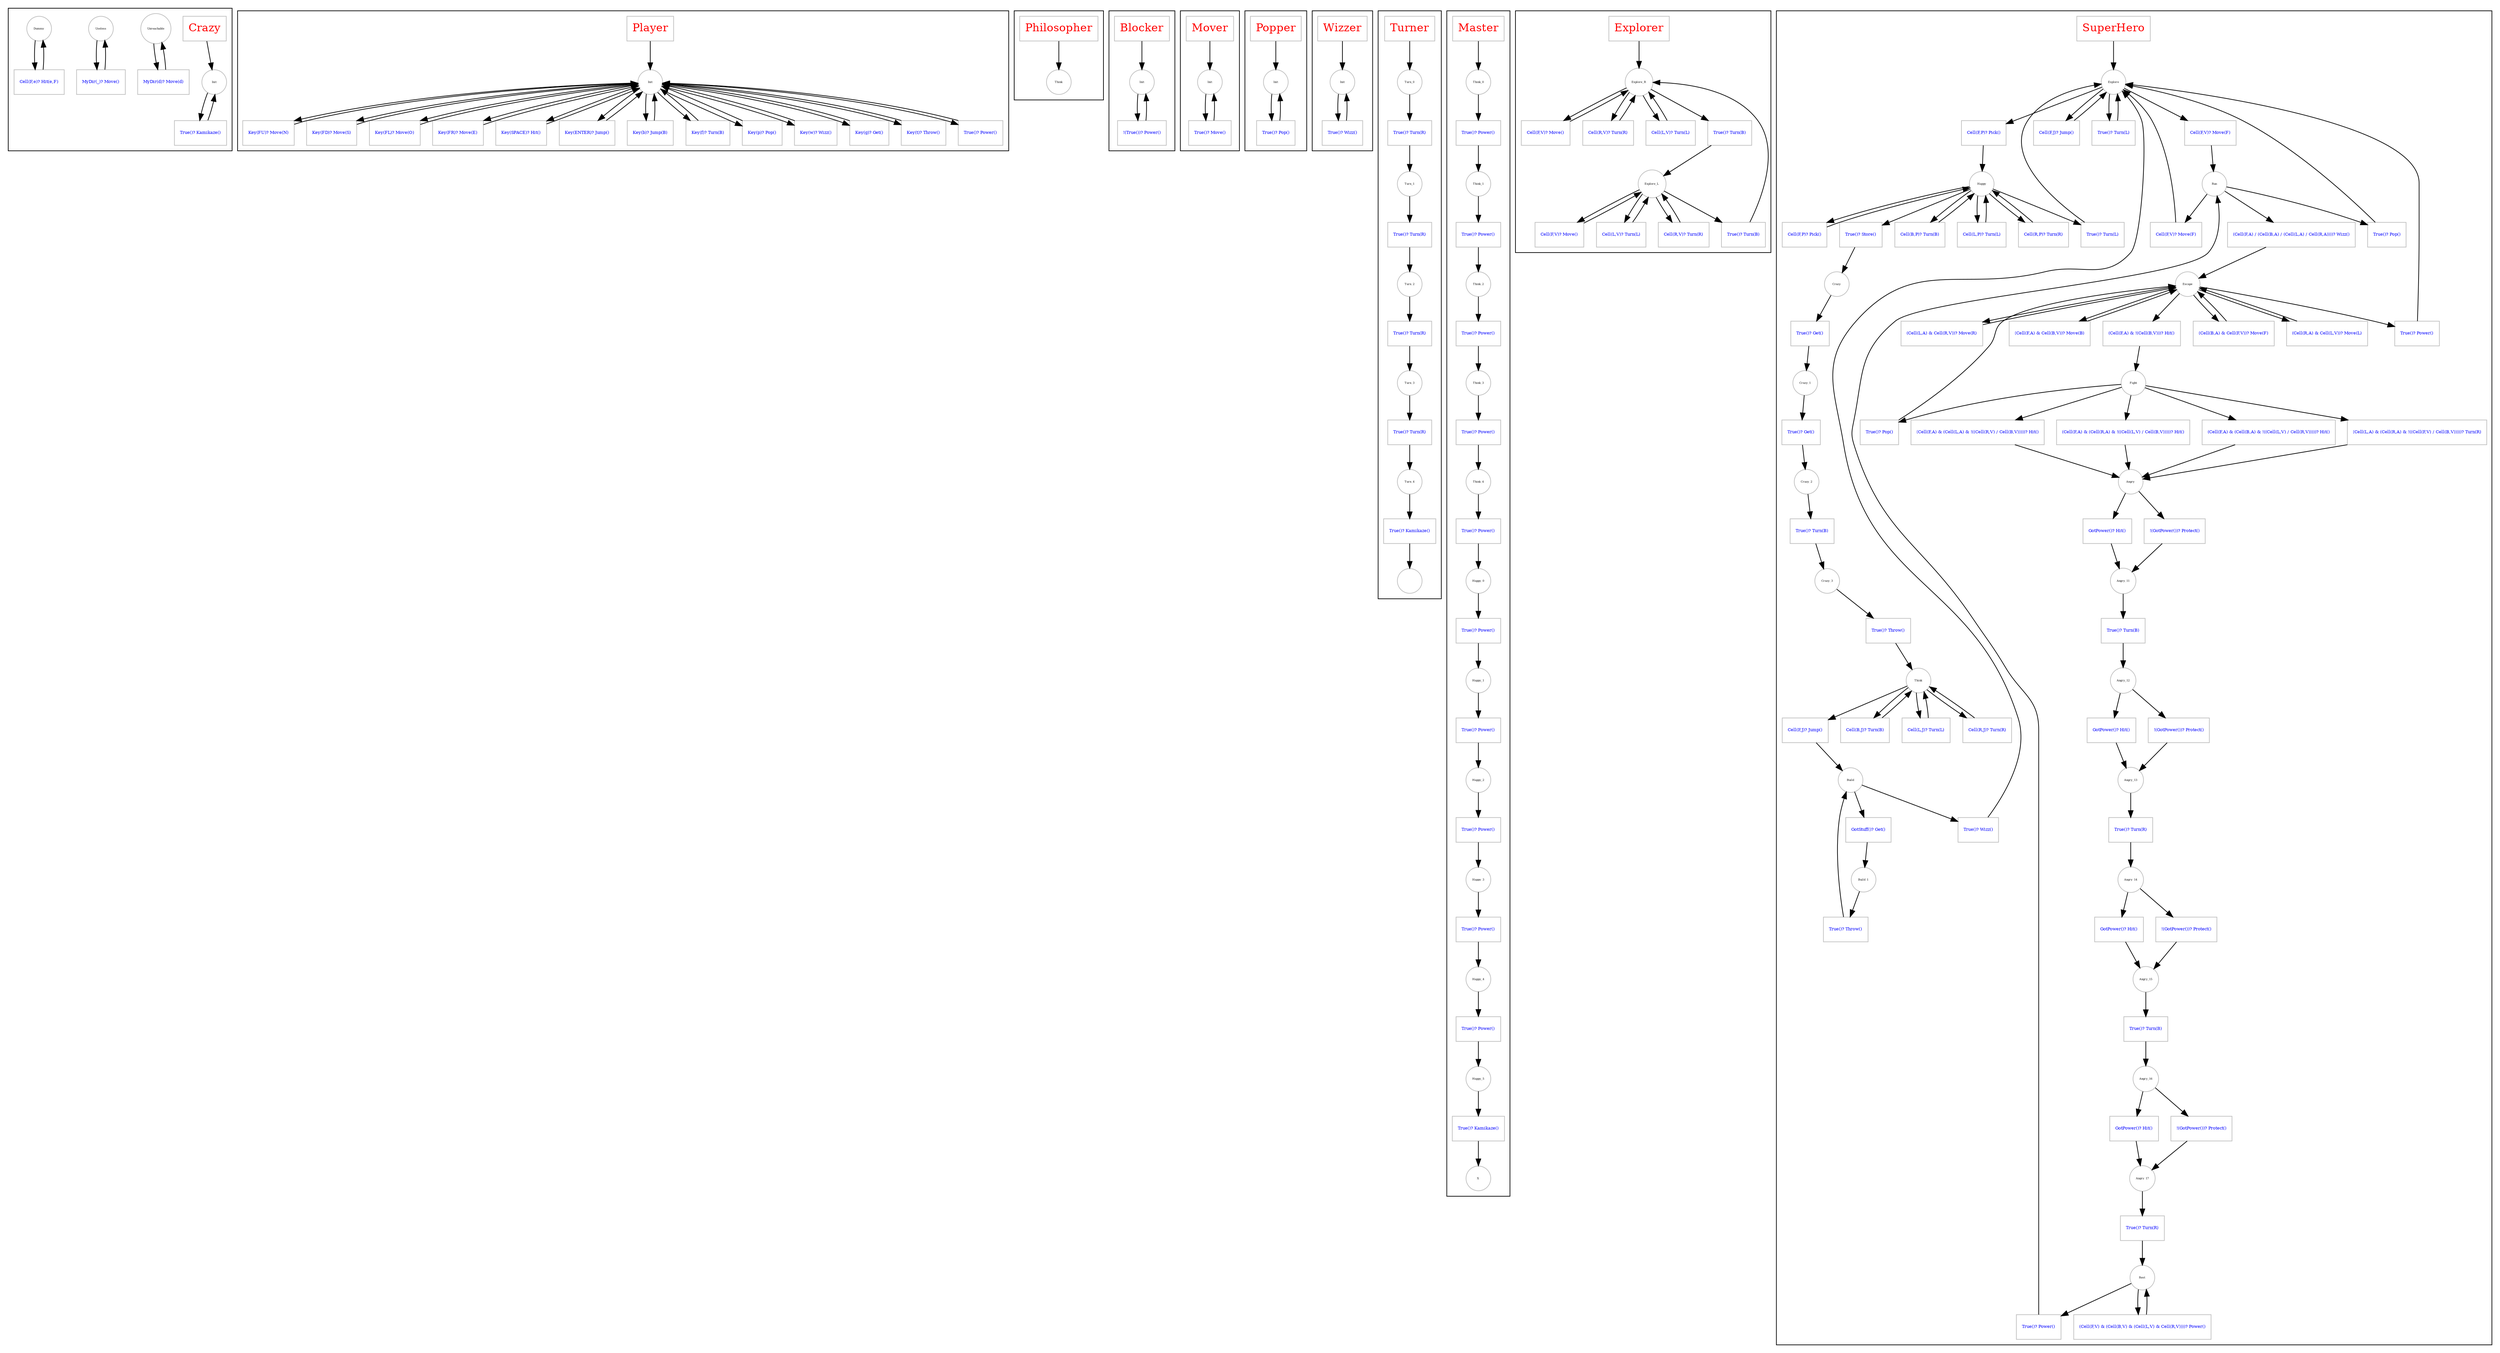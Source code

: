 // THE PARSED AUTOMATA in DOT FORMAT 
digraph Automata{
node[shape=box, fontsize=16, color=gray];


subgraph cluster79{

"79" [label="Crazy", shape=box, fontcolor=red];
"79" -> "79.Init";
"79.Init" [label="Init", shape=circle, fontsize=4];
"20" [label="True()? Kamikaze()", shape=box, fontcolor=blue, fontsize=6];
"79.Init" -> "20";
"20" -> "79.Init";
"79.Unreachable" [label="Unreachable", shape=circle, fontsize=4];
"38" [label="MyDir(d)? Move(d)", shape=box, fontcolor=blue, fontsize=6];
"79.Unreachable" -> "38";
"38" -> "79.Unreachable";
"79.Useless" [label="Useless", shape=circle, fontsize=4];
"51" [label="MyDir(_)? Move()", shape=box, fontcolor=blue, fontsize=6];
"79.Useless" -> "51";
"51" -> "79.Useless";
"79.Dummy" [label="Dummy", shape=circle, fontsize=4];
"75" [label="Cell(F,e)? Hit(e,F)", shape=box, fontcolor=blue, fontsize=6];
"79.Dummy" -> "75";
"75" -> "79.Dummy";
}


subgraph cluster257{

"257" [label="Player", shape=box, fontcolor=red];
"257" -> "257.Init";
"257.Init" [label="Init", shape=circle, fontsize=4];
"97" [label="Key(FU)? Move(N)", shape=box, fontcolor=blue, fontsize=6];
"257.Init" -> "97";
"97" -> "257.Init";
"112" [label="Key(FD)? Move(S)", shape=box, fontcolor=blue, fontsize=6];
"257.Init" -> "112";
"112" -> "257.Init";
"127" [label="Key(FL)? Move(O)", shape=box, fontcolor=blue, fontsize=6];
"257.Init" -> "127";
"127" -> "257.Init";
"142" [label="Key(FR)? Move(E)", shape=box, fontcolor=blue, fontsize=6];
"257.Init" -> "142";
"142" -> "257.Init";
"154" [label="Key(SPACE)? Hit()", shape=box, fontcolor=blue, fontsize=6];
"257.Init" -> "154";
"154" -> "257.Init";
"166" [label="Key(ENTER)? Jump()", shape=box, fontcolor=blue, fontsize=6];
"257.Init" -> "166";
"166" -> "257.Init";
"181" [label="Key(b)? Jump(B)", shape=box, fontcolor=blue, fontsize=6];
"257.Init" -> "181";
"181" -> "257.Init";
"196" [label="Key(f)? Turn(B)", shape=box, fontcolor=blue, fontsize=6];
"257.Init" -> "196";
"196" -> "257.Init";
"208" [label="Key(p)? Pop()", shape=box, fontcolor=blue, fontsize=6];
"257.Init" -> "208";
"208" -> "257.Init";
"220" [label="Key(w)? Wizz()", shape=box, fontcolor=blue, fontsize=6];
"257.Init" -> "220";
"220" -> "257.Init";
"232" [label="Key(g)? Get()", shape=box, fontcolor=blue, fontsize=6];
"257.Init" -> "232";
"232" -> "257.Init";
"244" [label="Key(t)? Throw()", shape=box, fontcolor=blue, fontsize=6];
"257.Init" -> "244";
"244" -> "257.Init";
"253" [label="True()? Power()", shape=box, fontcolor=blue, fontsize=6];
"257.Init" -> "253";
"253" -> "257.Init";
}


subgraph cluster264{

"264" [label="Philosopher", shape=box, fontcolor=red];
"264" -> "264.Think";
"264.Think" [label="Think", shape=circle, fontsize=4];
}


subgraph cluster282{

"282" [label="Blocker", shape=box, fontcolor=red];
"282" -> "282.Init";
"282.Init" [label="Init", shape=circle, fontsize=4];
"278" [label="!(True())? Power()", shape=box, fontcolor=blue, fontsize=6];
"282.Init" -> "278";
"278" -> "282.Init";
}


subgraph cluster298{

"298" [label="Mover", shape=box, fontcolor=red];
"298" -> "298.Init";
"298.Init" [label="Init", shape=circle, fontsize=4];
"294" [label="True()? Move()", shape=box, fontcolor=blue, fontsize=6];
"298.Init" -> "294";
"294" -> "298.Init";
}


subgraph cluster314{

"314" [label="Popper", shape=box, fontcolor=red];
"314" -> "314.Init";
"314.Init" [label="Init", shape=circle, fontsize=4];
"310" [label="True()? Pop()", shape=box, fontcolor=blue, fontsize=6];
"314.Init" -> "310";
"310" -> "314.Init";
}


subgraph cluster330{

"330" [label="Wizzer", shape=box, fontcolor=red];
"330" -> "330.Init";
"330.Init" [label="Init", shape=circle, fontsize=4];
"326" [label="True()? Wizz()", shape=box, fontcolor=blue, fontsize=6];
"330.Init" -> "326";
"326" -> "330.Init";
}


subgraph cluster409{

"409" [label="Turner", shape=box, fontcolor=red];
"409" -> "409.Turn_0";
"409.Turn_0" [label="Turn_0", shape=circle, fontsize=4];
"345" [label="True()? Turn(R)", shape=box, fontcolor=blue, fontsize=6];
"409.Turn_0" -> "345";
"345" -> "409.Turn_1";
"409.Turn_1" [label="Turn_1", shape=circle, fontsize=4];
"360" [label="True()? Turn(R)", shape=box, fontcolor=blue, fontsize=6];
"409.Turn_1" -> "360";
"360" -> "409.Turn_2";
"409.Turn_2" [label="Turn_2", shape=circle, fontsize=4];
"375" [label="True()? Turn(R)", shape=box, fontcolor=blue, fontsize=6];
"409.Turn_2" -> "375";
"375" -> "409.Turn_3";
"409.Turn_3" [label="Turn_3", shape=circle, fontsize=4];
"390" [label="True()? Turn(R)", shape=box, fontcolor=blue, fontsize=6];
"409.Turn_3" -> "390";
"390" -> "409.Turn_4";
"409.Turn_4" [label="Turn_4", shape=circle, fontsize=4];
"402" [label="True()? Kamikaze()", shape=box, fontcolor=blue, fontsize=6];
"409.Turn_4" -> "402";
"402" -> "409.";
"409." [label="", shape=circle, fontsize=4];
}


subgraph cluster548{

"548" [label="Master", shape=box, fontcolor=red];
"548" -> "548.Think_0";
"548.Think_0" [label="Think_0", shape=circle, fontsize=4];
"421" [label="True()? Power()", shape=box, fontcolor=blue, fontsize=6];
"548.Think_0" -> "421";
"421" -> "548.Think_1";
"548.Think_1" [label="Think_1", shape=circle, fontsize=4];
"433" [label="True()? Power()", shape=box, fontcolor=blue, fontsize=6];
"548.Think_1" -> "433";
"433" -> "548.Think_2";
"548.Think_2" [label="Think_2", shape=circle, fontsize=4];
"445" [label="True()? Power()", shape=box, fontcolor=blue, fontsize=6];
"548.Think_2" -> "445";
"445" -> "548.Think_3";
"548.Think_3" [label="Think_3", shape=circle, fontsize=4];
"457" [label="True()? Power()", shape=box, fontcolor=blue, fontsize=6];
"548.Think_3" -> "457";
"457" -> "548.Think_4";
"548.Think_4" [label="Think_4", shape=circle, fontsize=4];
"469" [label="True()? Power()", shape=box, fontcolor=blue, fontsize=6];
"548.Think_4" -> "469";
"469" -> "548.Happy_0";
"548.Happy_0" [label="Happy_0", shape=circle, fontsize=4];
"481" [label="True()? Power()", shape=box, fontcolor=blue, fontsize=6];
"548.Happy_0" -> "481";
"481" -> "548.Happy_1";
"548.Happy_1" [label="Happy_1", shape=circle, fontsize=4];
"493" [label="True()? Power()", shape=box, fontcolor=blue, fontsize=6];
"548.Happy_1" -> "493";
"493" -> "548.Happy_2";
"548.Happy_2" [label="Happy_2", shape=circle, fontsize=4];
"505" [label="True()? Power()", shape=box, fontcolor=blue, fontsize=6];
"548.Happy_2" -> "505";
"505" -> "548.Happy_3";
"548.Happy_3" [label="Happy_3", shape=circle, fontsize=4];
"517" [label="True()? Power()", shape=box, fontcolor=blue, fontsize=6];
"548.Happy_3" -> "517";
"517" -> "548.Happy_4";
"548.Happy_4" [label="Happy_4", shape=circle, fontsize=4];
"529" [label="True()? Power()", shape=box, fontcolor=blue, fontsize=6];
"548.Happy_4" -> "529";
"529" -> "548.Happy_5";
"548.Happy_5" [label="Happy_5", shape=circle, fontsize=4];
"541" [label="True()? Kamikaze()", shape=box, fontcolor=blue, fontsize=6];
"548.Happy_5" -> "541";
"541" -> "548.X";
"548.X" [label="X", shape=circle, fontsize=4];
}


subgraph cluster684{

"684" [label="Explorer", shape=box, fontcolor=red];
"684" -> "684.Explore_R";
"684.Explore_R" [label="Explore_R", shape=circle, fontsize=4];
"566" [label="Cell(F,V)? Move()", shape=box, fontcolor=blue, fontsize=6];
"684.Explore_R" -> "566";
"566" -> "684.Explore_R";
"584" [label="Cell(R,V)? Turn(R)", shape=box, fontcolor=blue, fontsize=6];
"684.Explore_R" -> "584";
"584" -> "684.Explore_R";
"602" [label="Cell(L,V)? Turn(L)", shape=box, fontcolor=blue, fontsize=6];
"684.Explore_R" -> "602";
"602" -> "684.Explore_R";
"614" [label="True()? Turn(B)", shape=box, fontcolor=blue, fontsize=6];
"684.Explore_R" -> "614";
"614" -> "684.Explore_L";
"684.Explore_L" [label="Explore_L", shape=circle, fontsize=4];
"632" [label="Cell(F,V)? Move()", shape=box, fontcolor=blue, fontsize=6];
"684.Explore_L" -> "632";
"632" -> "684.Explore_L";
"650" [label="Cell(L,V)? Turn(L)", shape=box, fontcolor=blue, fontsize=6];
"684.Explore_L" -> "650";
"650" -> "684.Explore_L";
"668" [label="Cell(R,V)? Turn(R)", shape=box, fontcolor=blue, fontsize=6];
"684.Explore_L" -> "668";
"668" -> "684.Explore_L";
"680" [label="True()? Turn(B)", shape=box, fontcolor=blue, fontsize=6];
"684.Explore_L" -> "680";
"680" -> "684.Explore_R";
}


subgraph cluster1641{

"1641" [label="SuperHero", shape=box, fontcolor=red];
"1641" -> "1641.Explore";
"1641.Explore" [label="Explore", shape=circle, fontsize=4];
"702" [label="Cell(F,P)? Pick()", shape=box, fontcolor=blue, fontsize=6];
"1641.Explore" -> "702";
"702" -> "1641.Happy";
"720" [label="Cell(F,V)? Move(F)", shape=box, fontcolor=blue, fontsize=6];
"1641.Explore" -> "720";
"720" -> "1641.Run";
"735" [label="Cell(F,J)? Jump()", shape=box, fontcolor=blue, fontsize=6];
"1641.Explore" -> "735";
"735" -> "1641.Explore";
"747" [label="True()? Turn(L)", shape=box, fontcolor=blue, fontsize=6];
"1641.Explore" -> "747";
"747" -> "1641.Explore";
"1641.Run" [label="Run", shape=circle, fontsize=4];
"768" [label="Cell(F,V)? Move(F)", shape=box, fontcolor=blue, fontsize=6];
"1641.Run" -> "768";
"768" -> "1641.Explore";
"813" [label="(Cell(F,A) / (Cell(B,A) / (Cell(L,A) / Cell(R,A))))? Wizz()", shape=box, fontcolor=blue, fontsize=6];
"1641.Run" -> "813";
"813" -> "1641.Escape";
"822" [label="True()? Pop()", shape=box, fontcolor=blue, fontsize=6];
"1641.Run" -> "822";
"822" -> "1641.Explore";
"1641.Escape" [label="Escape", shape=circle, fontsize=4];
"853" [label="(Cell(F,A) & Cell(B,V))? Move(B)", shape=box, fontcolor=blue, fontsize=6];
"1641.Escape" -> "853";
"853" -> "1641.Escape";
"881" [label="(Cell(B,A) & Cell(F,V))? Move(F)", shape=box, fontcolor=blue, fontsize=6];
"1641.Escape" -> "881";
"881" -> "1641.Escape";
"909" [label="(Cell(R,A) & Cell(L,V))? Move(L)", shape=box, fontcolor=blue, fontsize=6];
"1641.Escape" -> "909";
"909" -> "1641.Escape";
"937" [label="(Cell(L,A) & Cell(R,V))? Move(R)", shape=box, fontcolor=blue, fontsize=6];
"1641.Escape" -> "937";
"937" -> "1641.Escape";
"964" [label="(Cell(F,A) & !(Cell(B,V)))? Hit()", shape=box, fontcolor=blue, fontsize=6];
"1641.Escape" -> "964";
"964" -> "1641.Fight";
"973" [label="True()? Power()", shape=box, fontcolor=blue, fontsize=6];
"1641.Escape" -> "973";
"973" -> "1641.Explore";
"1641.Fight" [label="Fight", shape=circle, fontsize=4];
"1023" [label="(Cell(F,A) & (Cell(L,A) & !((Cell(R,V) / Cell(B,V)))))? Hit()", shape=box, fontcolor=blue, fontsize=6];
"1641.Fight" -> "1023";
"1023" -> "1641.Angry";
"1070" [label="(Cell(F,A) & (Cell(R,A) & !((Cell(L,V) / Cell(B,V)))))? Hit()", shape=box, fontcolor=blue, fontsize=6];
"1641.Fight" -> "1070";
"1070" -> "1641.Angry";
"1117" [label="(Cell(F,A) & (Cell(B,A) & !((Cell(L,V) / Cell(R,V)))))? Hit()", shape=box, fontcolor=blue, fontsize=6];
"1641.Fight" -> "1117";
"1117" -> "1641.Angry";
"1167" [label="(Cell(L,A) & (Cell(R,A) & !((Cell(F,V) / Cell(B,V)))))? Turn(R)", shape=box, fontcolor=blue, fontsize=6];
"1641.Fight" -> "1167";
"1167" -> "1641.Angry";
"1176" [label="True()? Pop()", shape=box, fontcolor=blue, fontsize=6];
"1641.Fight" -> "1176";
"1176" -> "1641.Escape";
"1641.Angry" [label="Angry", shape=circle, fontsize=4];
"1188" [label="GotPower()? Hit()", shape=box, fontcolor=blue, fontsize=6];
"1641.Angry" -> "1188";
"1188" -> "1641.Angry_11";
"1199" [label="!(GotPower())? Protect()", shape=box, fontcolor=blue, fontsize=6];
"1641.Angry" -> "1199";
"1199" -> "1641.Angry_11";
"1641.Angry_11" [label="Angry_11", shape=circle, fontsize=4];
"1214" [label="True()? Turn(B)", shape=box, fontcolor=blue, fontsize=6];
"1641.Angry_11" -> "1214";
"1214" -> "1641.Angry_12";
"1641.Angry_12" [label="Angry_12", shape=circle, fontsize=4];
"1226" [label="GotPower()? Hit()", shape=box, fontcolor=blue, fontsize=6];
"1641.Angry_12" -> "1226";
"1226" -> "1641.Angry_13";
"1237" [label="!(GotPower())? Protect()", shape=box, fontcolor=blue, fontsize=6];
"1641.Angry_12" -> "1237";
"1237" -> "1641.Angry_13";
"1641.Angry_13" [label="Angry_13", shape=circle, fontsize=4];
"1252" [label="True()? Turn(R)", shape=box, fontcolor=blue, fontsize=6];
"1641.Angry_13" -> "1252";
"1252" -> "1641.Angry_14";
"1641.Angry_14" [label="Angry_14", shape=circle, fontsize=4];
"1264" [label="GotPower()? Hit()", shape=box, fontcolor=blue, fontsize=6];
"1641.Angry_14" -> "1264";
"1264" -> "1641.Angry_15";
"1275" [label="!(GotPower())? Protect()", shape=box, fontcolor=blue, fontsize=6];
"1641.Angry_14" -> "1275";
"1275" -> "1641.Angry_15";
"1641.Angry_15" [label="Angry_15", shape=circle, fontsize=4];
"1290" [label="True()? Turn(B)", shape=box, fontcolor=blue, fontsize=6];
"1641.Angry_15" -> "1290";
"1290" -> "1641.Angry_16";
"1641.Angry_16" [label="Angry_16", shape=circle, fontsize=4];
"1302" [label="GotPower()? Hit()", shape=box, fontcolor=blue, fontsize=6];
"1641.Angry_16" -> "1302";
"1302" -> "1641.Angry_17";
"1313" [label="!(GotPower())? Protect()", shape=box, fontcolor=blue, fontsize=6];
"1641.Angry_16" -> "1313";
"1313" -> "1641.Angry_17";
"1641.Angry_17" [label="Angry_17", shape=circle, fontsize=4];
"1328" [label="True()? Turn(R)", shape=box, fontcolor=blue, fontsize=6];
"1641.Angry_17" -> "1328";
"1328" -> "1641.Rest";
"1641.Rest" [label="Rest", shape=circle, fontsize=4];
"1376" [label="(Cell(F,V) & (Cell(B,V) & (Cell(L,V) & Cell(R,V))))? Power()", shape=box, fontcolor=blue, fontsize=6];
"1641.Rest" -> "1376";
"1376" -> "1641.Rest";
"1385" [label="True()? Power()", shape=box, fontcolor=blue, fontsize=6];
"1641.Rest" -> "1385";
"1385" -> "1641.Run";
"1641.Happy" [label="Happy", shape=circle, fontsize=4];
"1403" [label="Cell(F,P)? Pick()", shape=box, fontcolor=blue, fontsize=6];
"1641.Happy" -> "1403";
"1403" -> "1641.Happy";
"1421" [label="Cell(B,P)? Turn(B)", shape=box, fontcolor=blue, fontsize=6];
"1641.Happy" -> "1421";
"1421" -> "1641.Happy";
"1439" [label="Cell(L,P)? Turn(L)", shape=box, fontcolor=blue, fontsize=6];
"1641.Happy" -> "1439";
"1439" -> "1641.Happy";
"1457" [label="Cell(R,P)? Turn(R)", shape=box, fontcolor=blue, fontsize=6];
"1641.Happy" -> "1457";
"1457" -> "1641.Happy";
"1469" [label="True()? Turn(L)", shape=box, fontcolor=blue, fontsize=6];
"1641.Happy" -> "1469";
"1469" -> "1641.Explore";
"1641.Happy" [label="Happy", shape=circle, fontsize=4];
"1481" [label="True()? Store()", shape=box, fontcolor=blue, fontsize=6];
"1641.Happy" -> "1481";
"1481" -> "1641.Crazy";
"1641.Crazy" [label="Crazy", shape=circle, fontsize=4];
"1493" [label="True()? Get()", shape=box, fontcolor=blue, fontsize=6];
"1641.Crazy" -> "1493";
"1493" -> "1641.Crazy_1";
"1641.Crazy_1" [label="Crazy_1", shape=circle, fontsize=4];
"1505" [label="True()? Get()", shape=box, fontcolor=blue, fontsize=6];
"1641.Crazy_1" -> "1505";
"1505" -> "1641.Crazy_2";
"1641.Crazy_2" [label="Crazy_2", shape=circle, fontsize=4];
"1520" [label="True()? Turn(B)", shape=box, fontcolor=blue, fontsize=6];
"1641.Crazy_2" -> "1520";
"1520" -> "1641.Crazy_3";
"1641.Crazy_3" [label="Crazy_3", shape=circle, fontsize=4];
"1532" [label="True()? Throw()", shape=box, fontcolor=blue, fontsize=6];
"1641.Crazy_3" -> "1532";
"1532" -> "1641.Think";
"1641.Think" [label="Think", shape=circle, fontsize=4];
"1550" [label="Cell(F,J)? Jump()", shape=box, fontcolor=blue, fontsize=6];
"1641.Think" -> "1550";
"1550" -> "1641.Build";
"1568" [label="Cell(B,J)? Turn(B)", shape=box, fontcolor=blue, fontsize=6];
"1641.Think" -> "1568";
"1568" -> "1641.Think";
"1586" [label="Cell(L,J)? Turn(L)", shape=box, fontcolor=blue, fontsize=6];
"1641.Think" -> "1586";
"1586" -> "1641.Think";
"1604" [label="Cell(R,J)? Turn(R)", shape=box, fontcolor=blue, fontsize=6];
"1641.Think" -> "1604";
"1604" -> "1641.Think";
"1641.Build" [label="Build", shape=circle, fontsize=4];
"1616" [label="GotStuff()? Get()", shape=box, fontcolor=blue, fontsize=6];
"1641.Build" -> "1616";
"1616" -> "1641.Build_1";
"1625" [label="True()? Wizz()", shape=box, fontcolor=blue, fontsize=6];
"1641.Build" -> "1625";
"1625" -> "1641.Explore";
"1641.Build_1" [label="Build_1", shape=circle, fontsize=4];
"1637" [label="True()? Throw()", shape=box, fontcolor=blue, fontsize=6];
"1641.Build_1" -> "1637";
"1637" -> "1641.Build";
}

}
